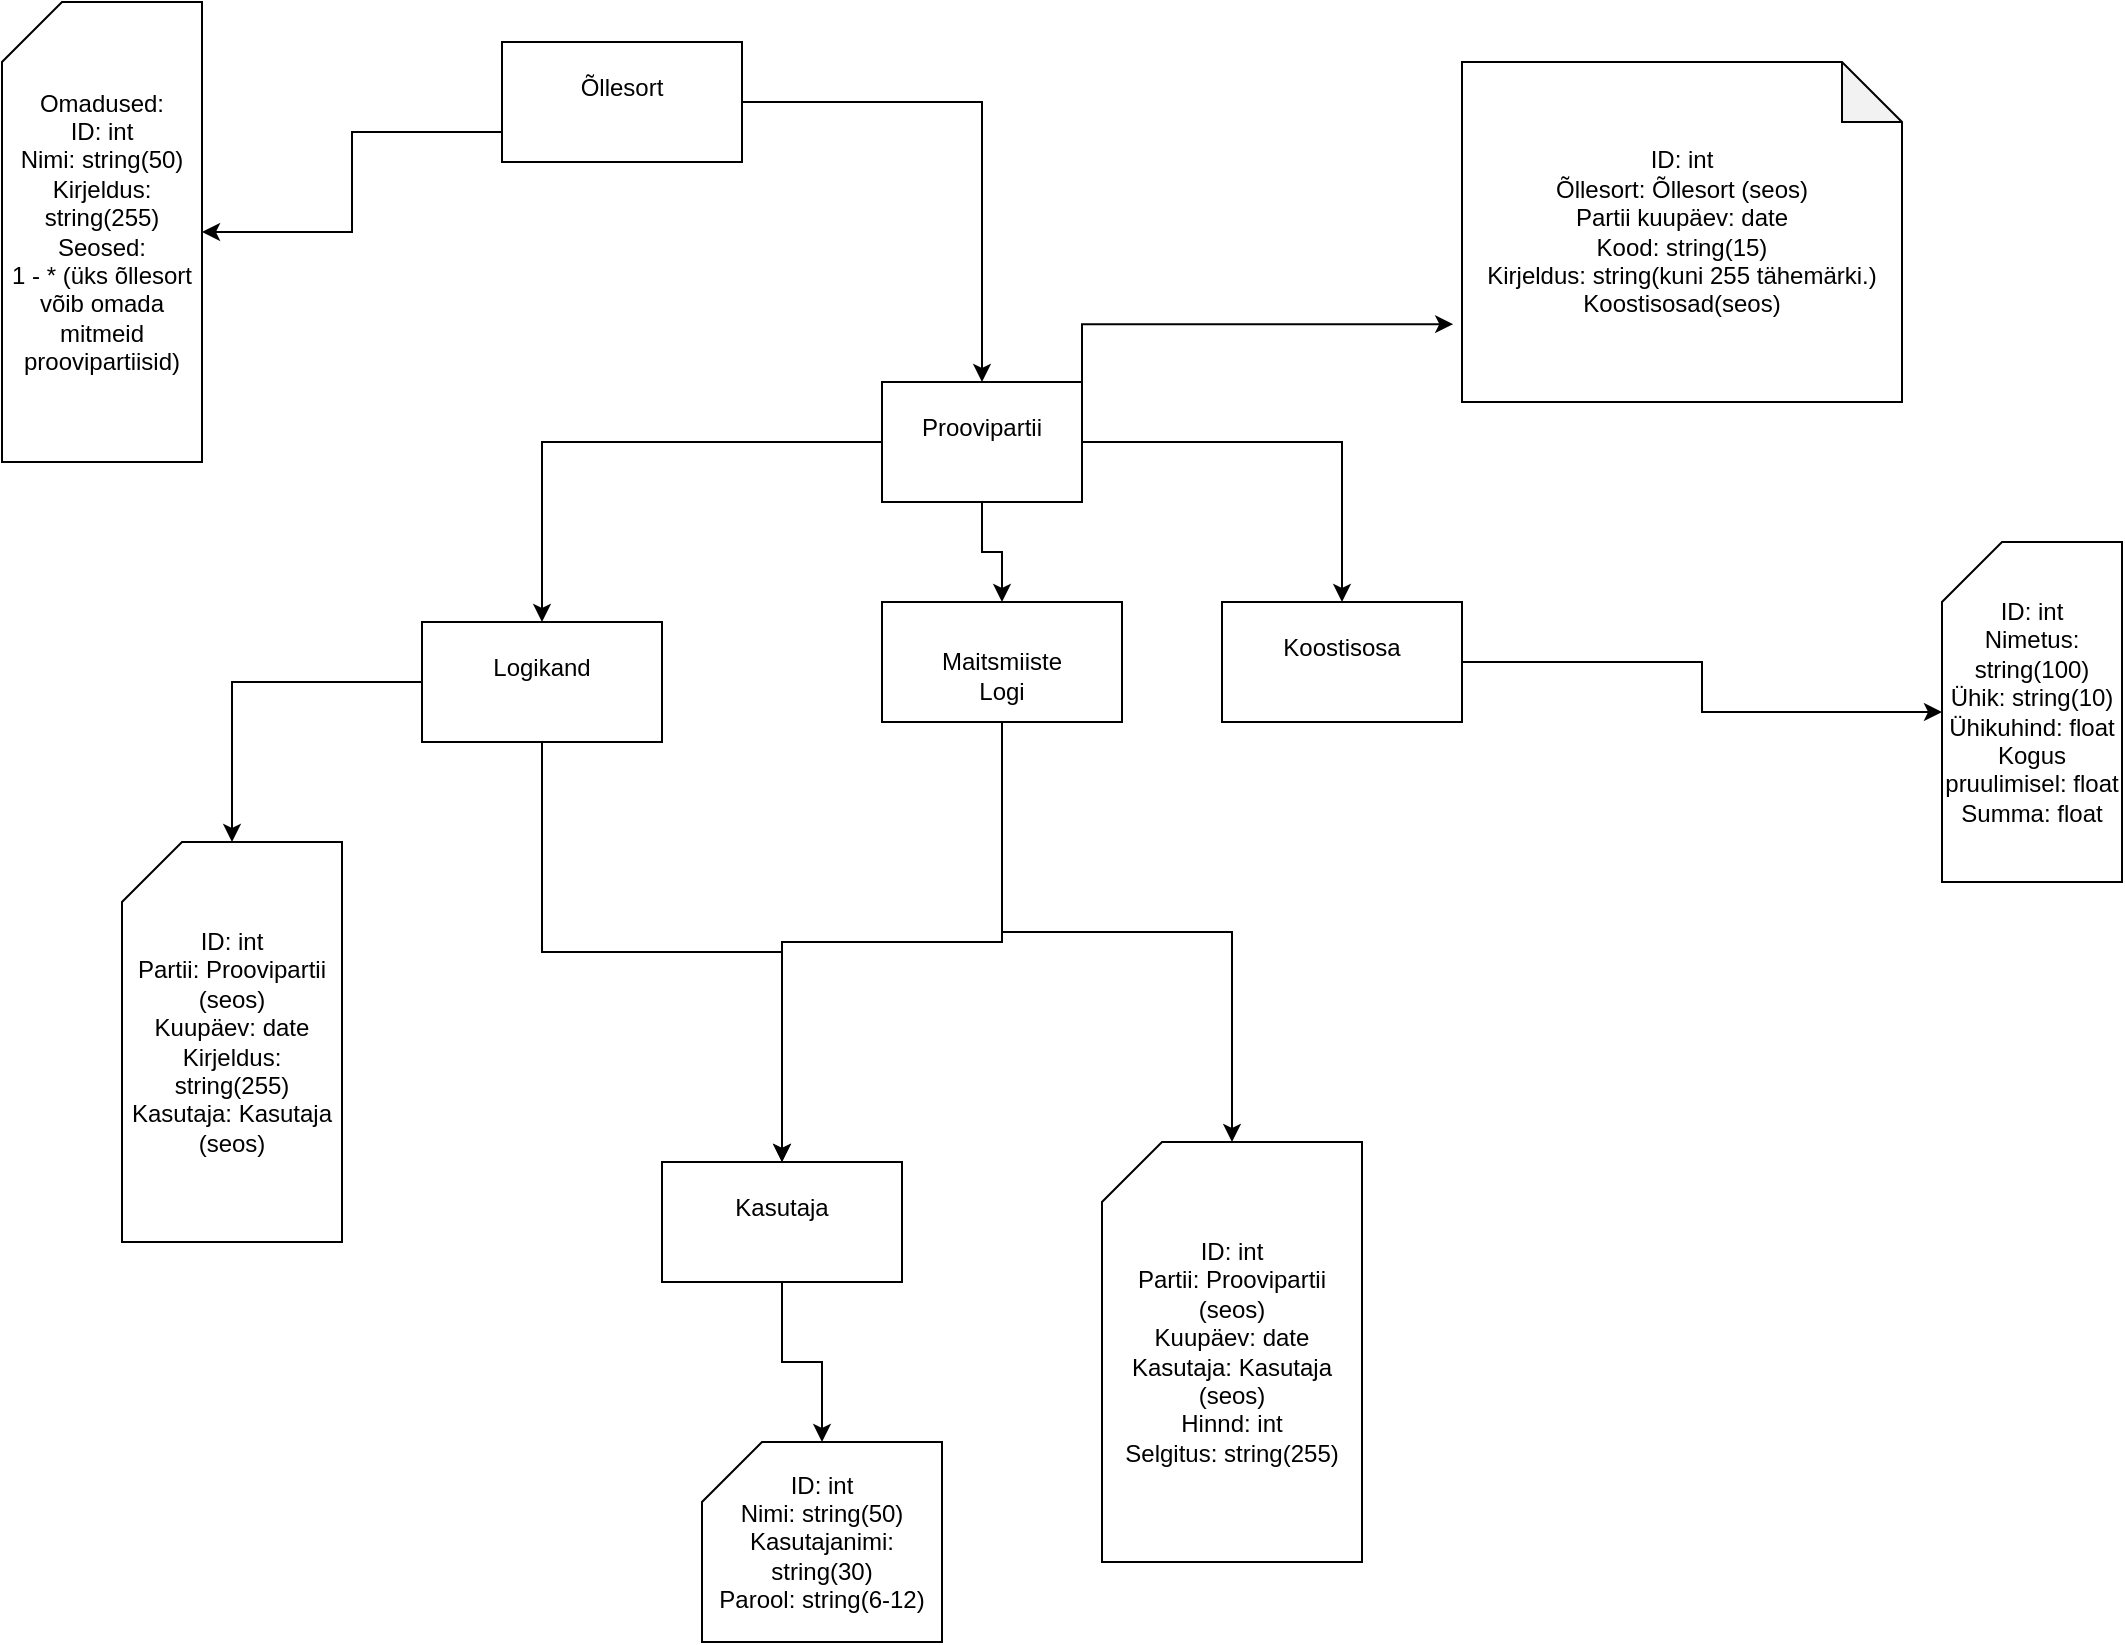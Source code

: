 <mxfile version="24.7.17">
  <diagram id="C5RBs43oDa-KdzZeNtuy" name="Page-1">
    <mxGraphModel dx="2074" dy="1132" grid="1" gridSize="10" guides="1" tooltips="1" connect="1" arrows="1" fold="1" page="1" pageScale="1" pageWidth="827" pageHeight="1169" math="0" shadow="0">
      <root>
        <mxCell id="WIyWlLk6GJQsqaUBKTNV-0" />
        <mxCell id="WIyWlLk6GJQsqaUBKTNV-1" parent="WIyWlLk6GJQsqaUBKTNV-0" />
        <mxCell id="ndq6d4GcXDeYOHeQQ0Ih-6" style="edgeStyle=orthogonalEdgeStyle;rounded=0;orthogonalLoop=1;jettySize=auto;html=1;exitX=1;exitY=0.5;exitDx=0;exitDy=0;entryX=0.5;entryY=0;entryDx=0;entryDy=0;" parent="WIyWlLk6GJQsqaUBKTNV-1" source="ndq6d4GcXDeYOHeQQ0Ih-0" target="ndq6d4GcXDeYOHeQQ0Ih-1" edge="1">
          <mxGeometry relative="1" as="geometry" />
        </mxCell>
        <mxCell id="ndq6d4GcXDeYOHeQQ0Ih-12" style="edgeStyle=orthogonalEdgeStyle;rounded=0;orthogonalLoop=1;jettySize=auto;html=1;exitX=0;exitY=0.75;exitDx=0;exitDy=0;" parent="WIyWlLk6GJQsqaUBKTNV-1" source="ndq6d4GcXDeYOHeQQ0Ih-0" target="ndq6d4GcXDeYOHeQQ0Ih-13" edge="1">
          <mxGeometry relative="1" as="geometry">
            <mxPoint x="130" y="120" as="targetPoint" />
          </mxGeometry>
        </mxCell>
        <mxCell id="ndq6d4GcXDeYOHeQQ0Ih-0" value="&#xa;Õllesort&#xa;&#xa;" style="rounded=0;whiteSpace=wrap;html=1;" parent="WIyWlLk6GJQsqaUBKTNV-1" vertex="1">
          <mxGeometry x="250" y="20" width="120" height="60" as="geometry" />
        </mxCell>
        <mxCell id="ndq6d4GcXDeYOHeQQ0Ih-7" style="edgeStyle=orthogonalEdgeStyle;rounded=0;orthogonalLoop=1;jettySize=auto;html=1;entryX=0.5;entryY=0;entryDx=0;entryDy=0;" parent="WIyWlLk6GJQsqaUBKTNV-1" source="ndq6d4GcXDeYOHeQQ0Ih-1" target="ndq6d4GcXDeYOHeQQ0Ih-4" edge="1">
          <mxGeometry relative="1" as="geometry" />
        </mxCell>
        <mxCell id="ndq6d4GcXDeYOHeQQ0Ih-8" style="edgeStyle=orthogonalEdgeStyle;rounded=0;orthogonalLoop=1;jettySize=auto;html=1;entryX=0.5;entryY=0;entryDx=0;entryDy=0;" parent="WIyWlLk6GJQsqaUBKTNV-1" source="ndq6d4GcXDeYOHeQQ0Ih-1" target="ndq6d4GcXDeYOHeQQ0Ih-2" edge="1">
          <mxGeometry relative="1" as="geometry" />
        </mxCell>
        <mxCell id="ndq6d4GcXDeYOHeQQ0Ih-9" style="edgeStyle=orthogonalEdgeStyle;rounded=0;orthogonalLoop=1;jettySize=auto;html=1;entryX=0.5;entryY=0;entryDx=0;entryDy=0;" parent="WIyWlLk6GJQsqaUBKTNV-1" source="ndq6d4GcXDeYOHeQQ0Ih-1" target="ndq6d4GcXDeYOHeQQ0Ih-3" edge="1">
          <mxGeometry relative="1" as="geometry" />
        </mxCell>
        <mxCell id="ndq6d4GcXDeYOHeQQ0Ih-14" style="edgeStyle=orthogonalEdgeStyle;rounded=0;orthogonalLoop=1;jettySize=auto;html=1;exitX=1;exitY=0;exitDx=0;exitDy=0;entryX=-0.02;entryY=0.771;entryDx=0;entryDy=0;entryPerimeter=0;" parent="WIyWlLk6GJQsqaUBKTNV-1" source="ndq6d4GcXDeYOHeQQ0Ih-1" target="ndq6d4GcXDeYOHeQQ0Ih-17" edge="1">
          <mxGeometry relative="1" as="geometry">
            <mxPoint x="770" y="130" as="targetPoint" />
            <Array as="points">
              <mxPoint x="540" y="161" />
            </Array>
          </mxGeometry>
        </mxCell>
        <mxCell id="ndq6d4GcXDeYOHeQQ0Ih-1" value="&#xa; Proovipartii&#xa;&#xa;" style="rounded=0;whiteSpace=wrap;html=1;" parent="WIyWlLk6GJQsqaUBKTNV-1" vertex="1">
          <mxGeometry x="440" y="190" width="100" height="60" as="geometry" />
        </mxCell>
        <mxCell id="ndq6d4GcXDeYOHeQQ0Ih-18" style="edgeStyle=orthogonalEdgeStyle;rounded=0;orthogonalLoop=1;jettySize=auto;html=1;" parent="WIyWlLk6GJQsqaUBKTNV-1" source="ndq6d4GcXDeYOHeQQ0Ih-2" target="ndq6d4GcXDeYOHeQQ0Ih-19" edge="1">
          <mxGeometry relative="1" as="geometry">
            <mxPoint x="1010" y="320" as="targetPoint" />
          </mxGeometry>
        </mxCell>
        <mxCell id="ndq6d4GcXDeYOHeQQ0Ih-2" value="&#xa;Koostisosa &#xa;&#xa;" style="rounded=0;whiteSpace=wrap;html=1;" parent="WIyWlLk6GJQsqaUBKTNV-1" vertex="1">
          <mxGeometry x="610" y="300" width="120" height="60" as="geometry" />
        </mxCell>
        <mxCell id="ndq6d4GcXDeYOHeQQ0Ih-10" style="edgeStyle=orthogonalEdgeStyle;rounded=0;orthogonalLoop=1;jettySize=auto;html=1;entryX=0.5;entryY=0;entryDx=0;entryDy=0;" parent="WIyWlLk6GJQsqaUBKTNV-1" source="ndq6d4GcXDeYOHeQQ0Ih-3" target="ndq6d4GcXDeYOHeQQ0Ih-5" edge="1">
          <mxGeometry relative="1" as="geometry" />
        </mxCell>
        <mxCell id="ndq6d4GcXDeYOHeQQ0Ih-20" style="edgeStyle=orthogonalEdgeStyle;rounded=0;orthogonalLoop=1;jettySize=auto;html=1;" parent="WIyWlLk6GJQsqaUBKTNV-1" source="ndq6d4GcXDeYOHeQQ0Ih-3" target="ndq6d4GcXDeYOHeQQ0Ih-21" edge="1">
          <mxGeometry relative="1" as="geometry">
            <mxPoint x="100" y="470" as="targetPoint" />
          </mxGeometry>
        </mxCell>
        <mxCell id="ndq6d4GcXDeYOHeQQ0Ih-3" value="&#xa;Logikand &#xa;&#xa;" style="rounded=0;whiteSpace=wrap;html=1;" parent="WIyWlLk6GJQsqaUBKTNV-1" vertex="1">
          <mxGeometry x="210" y="310" width="120" height="60" as="geometry" />
        </mxCell>
        <mxCell id="ndq6d4GcXDeYOHeQQ0Ih-11" style="edgeStyle=orthogonalEdgeStyle;rounded=0;orthogonalLoop=1;jettySize=auto;html=1;entryX=0.5;entryY=0;entryDx=0;entryDy=0;" parent="WIyWlLk6GJQsqaUBKTNV-1" source="ndq6d4GcXDeYOHeQQ0Ih-4" target="ndq6d4GcXDeYOHeQQ0Ih-5" edge="1">
          <mxGeometry relative="1" as="geometry" />
        </mxCell>
        <mxCell id="ndq6d4GcXDeYOHeQQ0Ih-22" style="edgeStyle=orthogonalEdgeStyle;rounded=0;orthogonalLoop=1;jettySize=auto;html=1;" parent="WIyWlLk6GJQsqaUBKTNV-1" source="ndq6d4GcXDeYOHeQQ0Ih-4" target="ndq6d4GcXDeYOHeQQ0Ih-23" edge="1">
          <mxGeometry relative="1" as="geometry">
            <mxPoint x="590" y="620" as="targetPoint" />
          </mxGeometry>
        </mxCell>
        <mxCell id="ndq6d4GcXDeYOHeQQ0Ih-4" value="&lt;br&gt;Maitsmiiste&lt;br&gt;Logi" style="rounded=0;whiteSpace=wrap;html=1;" parent="WIyWlLk6GJQsqaUBKTNV-1" vertex="1">
          <mxGeometry x="440" y="300" width="120" height="60" as="geometry" />
        </mxCell>
        <mxCell id="ndq6d4GcXDeYOHeQQ0Ih-24" style="edgeStyle=orthogonalEdgeStyle;rounded=0;orthogonalLoop=1;jettySize=auto;html=1;" parent="WIyWlLk6GJQsqaUBKTNV-1" source="ndq6d4GcXDeYOHeQQ0Ih-5" target="ndq6d4GcXDeYOHeQQ0Ih-25" edge="1">
          <mxGeometry relative="1" as="geometry">
            <mxPoint x="390" y="770" as="targetPoint" />
          </mxGeometry>
        </mxCell>
        <mxCell id="ndq6d4GcXDeYOHeQQ0Ih-5" value="&#xa;Kasutaja &#xa;&#xa;" style="rounded=0;whiteSpace=wrap;html=1;" parent="WIyWlLk6GJQsqaUBKTNV-1" vertex="1">
          <mxGeometry x="330" y="580" width="120" height="60" as="geometry" />
        </mxCell>
        <mxCell id="ndq6d4GcXDeYOHeQQ0Ih-13" value="Omadused:&lt;br&gt;ID: int&lt;br&gt;Nimi: string(50)&lt;br&gt;Kirjeldus: string(255)&lt;br&gt;Seosed:&lt;br&gt;1 - * (üks õllesort võib omada mitmeid proovipartiisid)" style="shape=card;whiteSpace=wrap;html=1;" parent="WIyWlLk6GJQsqaUBKTNV-1" vertex="1">
          <mxGeometry width="100" height="230" as="geometry" />
        </mxCell>
        <mxCell id="ndq6d4GcXDeYOHeQQ0Ih-17" value="ID: int&lt;br&gt;Õllesort: Õllesort (seos)&lt;br&gt;Partii kuupäev: date&lt;br&gt;Kood: string(15)&lt;br&gt;Kirjeldus: string(kuni 255 tähemärki.)&lt;br&gt;Koostisosad(seos)" style="shape=note;whiteSpace=wrap;html=1;backgroundOutline=1;darkOpacity=0.05;" parent="WIyWlLk6GJQsqaUBKTNV-1" vertex="1">
          <mxGeometry x="730" y="30" width="220" height="170" as="geometry" />
        </mxCell>
        <mxCell id="ndq6d4GcXDeYOHeQQ0Ih-19" value="ID: int&lt;br&gt;Nimetus: string(100)&lt;br&gt;Ühik: string(10)&lt;br&gt;Ühikuhind: float&lt;br&gt;Kogus pruulimisel: float&lt;br&gt;Summa: float" style="shape=card;whiteSpace=wrap;html=1;" parent="WIyWlLk6GJQsqaUBKTNV-1" vertex="1">
          <mxGeometry x="970" y="270" width="90" height="170" as="geometry" />
        </mxCell>
        <mxCell id="ndq6d4GcXDeYOHeQQ0Ih-21" value="ID: int&lt;br&gt;Partii: Proovipartii (seos)&lt;br&gt;Kuupäev: date&lt;br&gt;Kirjeldus: string(255)&lt;br&gt;Kasutaja: Kasutaja (seos)" style="shape=card;whiteSpace=wrap;html=1;" parent="WIyWlLk6GJQsqaUBKTNV-1" vertex="1">
          <mxGeometry x="60" y="420" width="110" height="200" as="geometry" />
        </mxCell>
        <mxCell id="ndq6d4GcXDeYOHeQQ0Ih-23" value="ID: int&lt;br&gt;Partii: Proovipartii (seos)&lt;br&gt;Kuupäev: date&lt;br&gt;Kasutaja: Kasutaja (seos)&lt;br&gt;Hinnd: int&lt;br&gt;Selgitus: string(255)" style="shape=card;whiteSpace=wrap;html=1;" parent="WIyWlLk6GJQsqaUBKTNV-1" vertex="1">
          <mxGeometry x="550" y="570" width="130" height="210" as="geometry" />
        </mxCell>
        <mxCell id="ndq6d4GcXDeYOHeQQ0Ih-25" value="ID: int&lt;br&gt;Nimi: string(50)&lt;br&gt;Kasutajanimi: string(30)&lt;br&gt;Parool: string(6-12)" style="shape=card;whiteSpace=wrap;html=1;" parent="WIyWlLk6GJQsqaUBKTNV-1" vertex="1">
          <mxGeometry x="350" y="720" width="120" height="100" as="geometry" />
        </mxCell>
      </root>
    </mxGraphModel>
  </diagram>
</mxfile>
